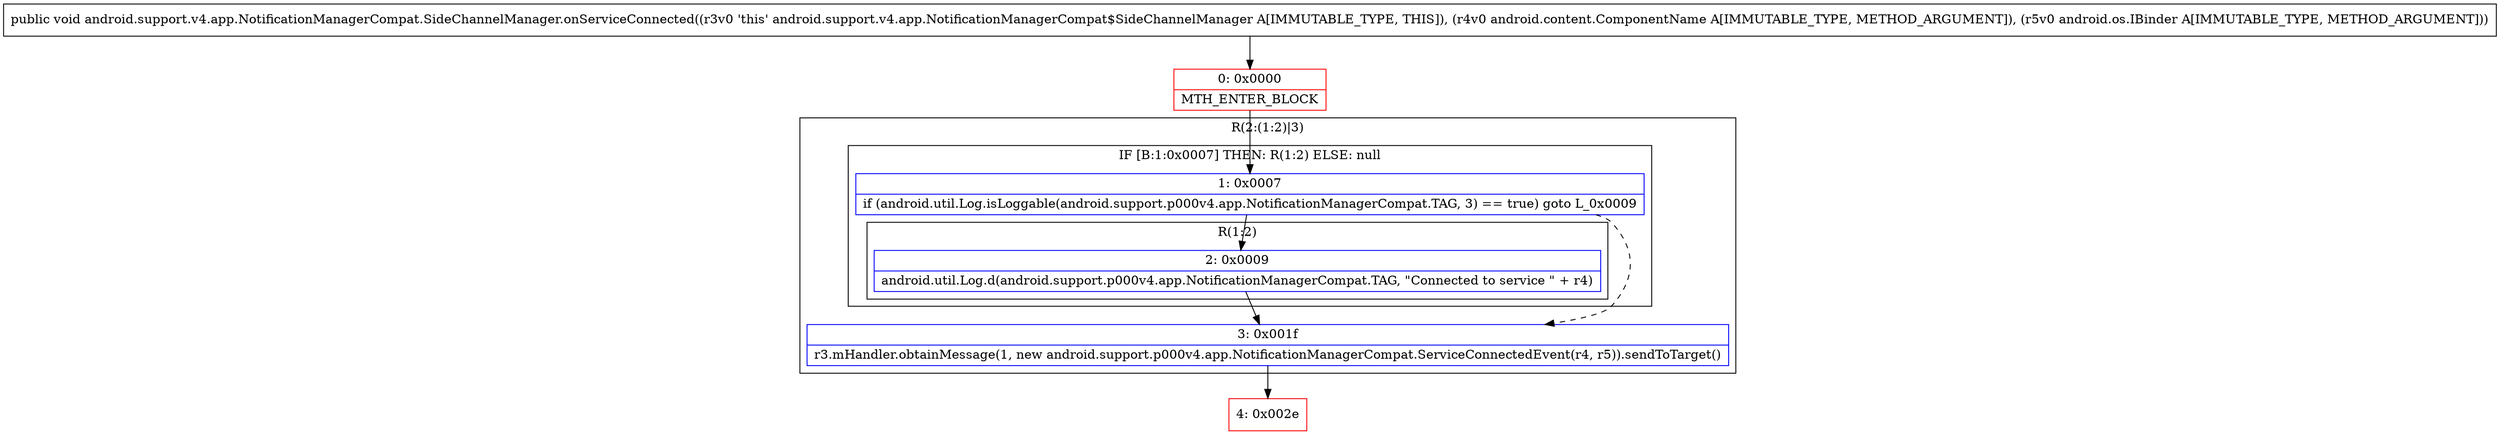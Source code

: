 digraph "CFG forandroid.support.v4.app.NotificationManagerCompat.SideChannelManager.onServiceConnected(Landroid\/content\/ComponentName;Landroid\/os\/IBinder;)V" {
subgraph cluster_Region_1874375550 {
label = "R(2:(1:2)|3)";
node [shape=record,color=blue];
subgraph cluster_IfRegion_341845029 {
label = "IF [B:1:0x0007] THEN: R(1:2) ELSE: null";
node [shape=record,color=blue];
Node_1 [shape=record,label="{1\:\ 0x0007|if (android.util.Log.isLoggable(android.support.p000v4.app.NotificationManagerCompat.TAG, 3) == true) goto L_0x0009\l}"];
subgraph cluster_Region_2009014561 {
label = "R(1:2)";
node [shape=record,color=blue];
Node_2 [shape=record,label="{2\:\ 0x0009|android.util.Log.d(android.support.p000v4.app.NotificationManagerCompat.TAG, \"Connected to service \" + r4)\l}"];
}
}
Node_3 [shape=record,label="{3\:\ 0x001f|r3.mHandler.obtainMessage(1, new android.support.p000v4.app.NotificationManagerCompat.ServiceConnectedEvent(r4, r5)).sendToTarget()\l}"];
}
Node_0 [shape=record,color=red,label="{0\:\ 0x0000|MTH_ENTER_BLOCK\l}"];
Node_4 [shape=record,color=red,label="{4\:\ 0x002e}"];
MethodNode[shape=record,label="{public void android.support.v4.app.NotificationManagerCompat.SideChannelManager.onServiceConnected((r3v0 'this' android.support.v4.app.NotificationManagerCompat$SideChannelManager A[IMMUTABLE_TYPE, THIS]), (r4v0 android.content.ComponentName A[IMMUTABLE_TYPE, METHOD_ARGUMENT]), (r5v0 android.os.IBinder A[IMMUTABLE_TYPE, METHOD_ARGUMENT])) }"];
MethodNode -> Node_0;
Node_1 -> Node_2;
Node_1 -> Node_3[style=dashed];
Node_2 -> Node_3;
Node_3 -> Node_4;
Node_0 -> Node_1;
}

